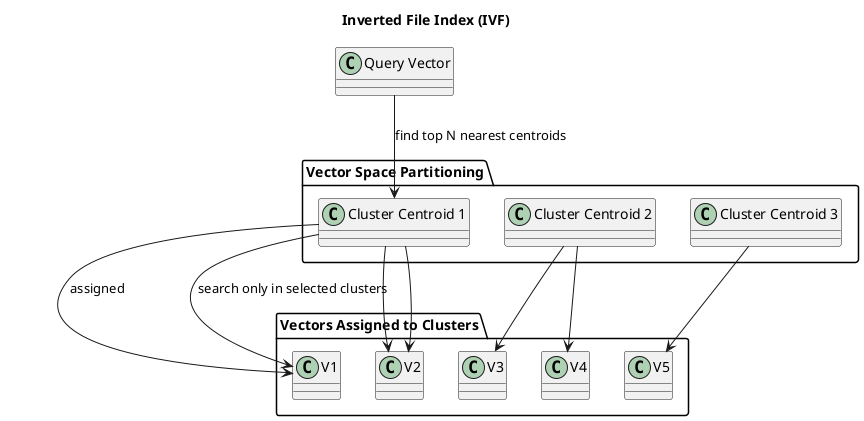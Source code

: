 @startuml
title Inverted File Index (IVF)

package "Vector Space Partitioning" {
  class "Cluster Centroid 1" as C1
  class "Cluster Centroid 2" as C2
  class "Cluster Centroid 3" as C3
}

package "Vectors Assigned to Clusters" {
  class "V1" as V1
  class "V2" as V2
  class "V3" as V3
  class "V4" as V4

  class "V5" as V5
}

C1 --> V1 : assigned
C1 --> V2
C2 --> V3
C2 --> V4
C3 --> V5

class "Query Vector" as Q
Q --> C1 : find top N nearest centroids
C1 --> V1 : search only in selected clusters
C1 --> V2

@enduml


@startuml
title Hierarchical Navigable Small World (HNSW)

package "Layer 2 (Top)" {
  class "N1"
  class "N2"
}

package "Layer 1 (Middle)" {
  class "N3"
  class "N4"
  class "N5"
}

package "Layer 0 (Base)" {
  class "N6"
  class "N7"
  class "N8"
  class "N9"
  class "N10"
}

N1 --> N2
N1 --> N3
N2 --> N4
N3 --> N4
N3 --> N5
N4 --> N6
N5 --> N6
N6 --> N7
N6 --> N8
N7 --> N9
N8 --> N10

class "Query" as Q
Q --> N1 : enter at top layer
Q --> N3 : descend layer by layer
Q --> N6 : reach nearest neighbors

@enduml

@startuml
title Product Quantization (PQ)

class "Original Vector\n[128-d]" as V

V --> "Split into Sub-vectors\n(e.g. 4 parts)" : divide

package "Sub-vector 1" {
  class "S1"
  S1 --> "Codebook 1" : quantize
}

package "Sub-vector 2" {
  class "S2"
  S2 --> "Codebook 2" : quantize
}

package "Sub-vector 3" {
  class "S3"
  S3 --> "Codebook 3" : quantize
}

package "Sub-vector 4" {
  class "S4"
  S4 --> "Codebook 4" : quantize
}

class "Compressed Vector\n[4 byte-codes]" as CV
S1 --> CV
S2 --> CV
S3 --> CV
S4 --> CV

@enduml
